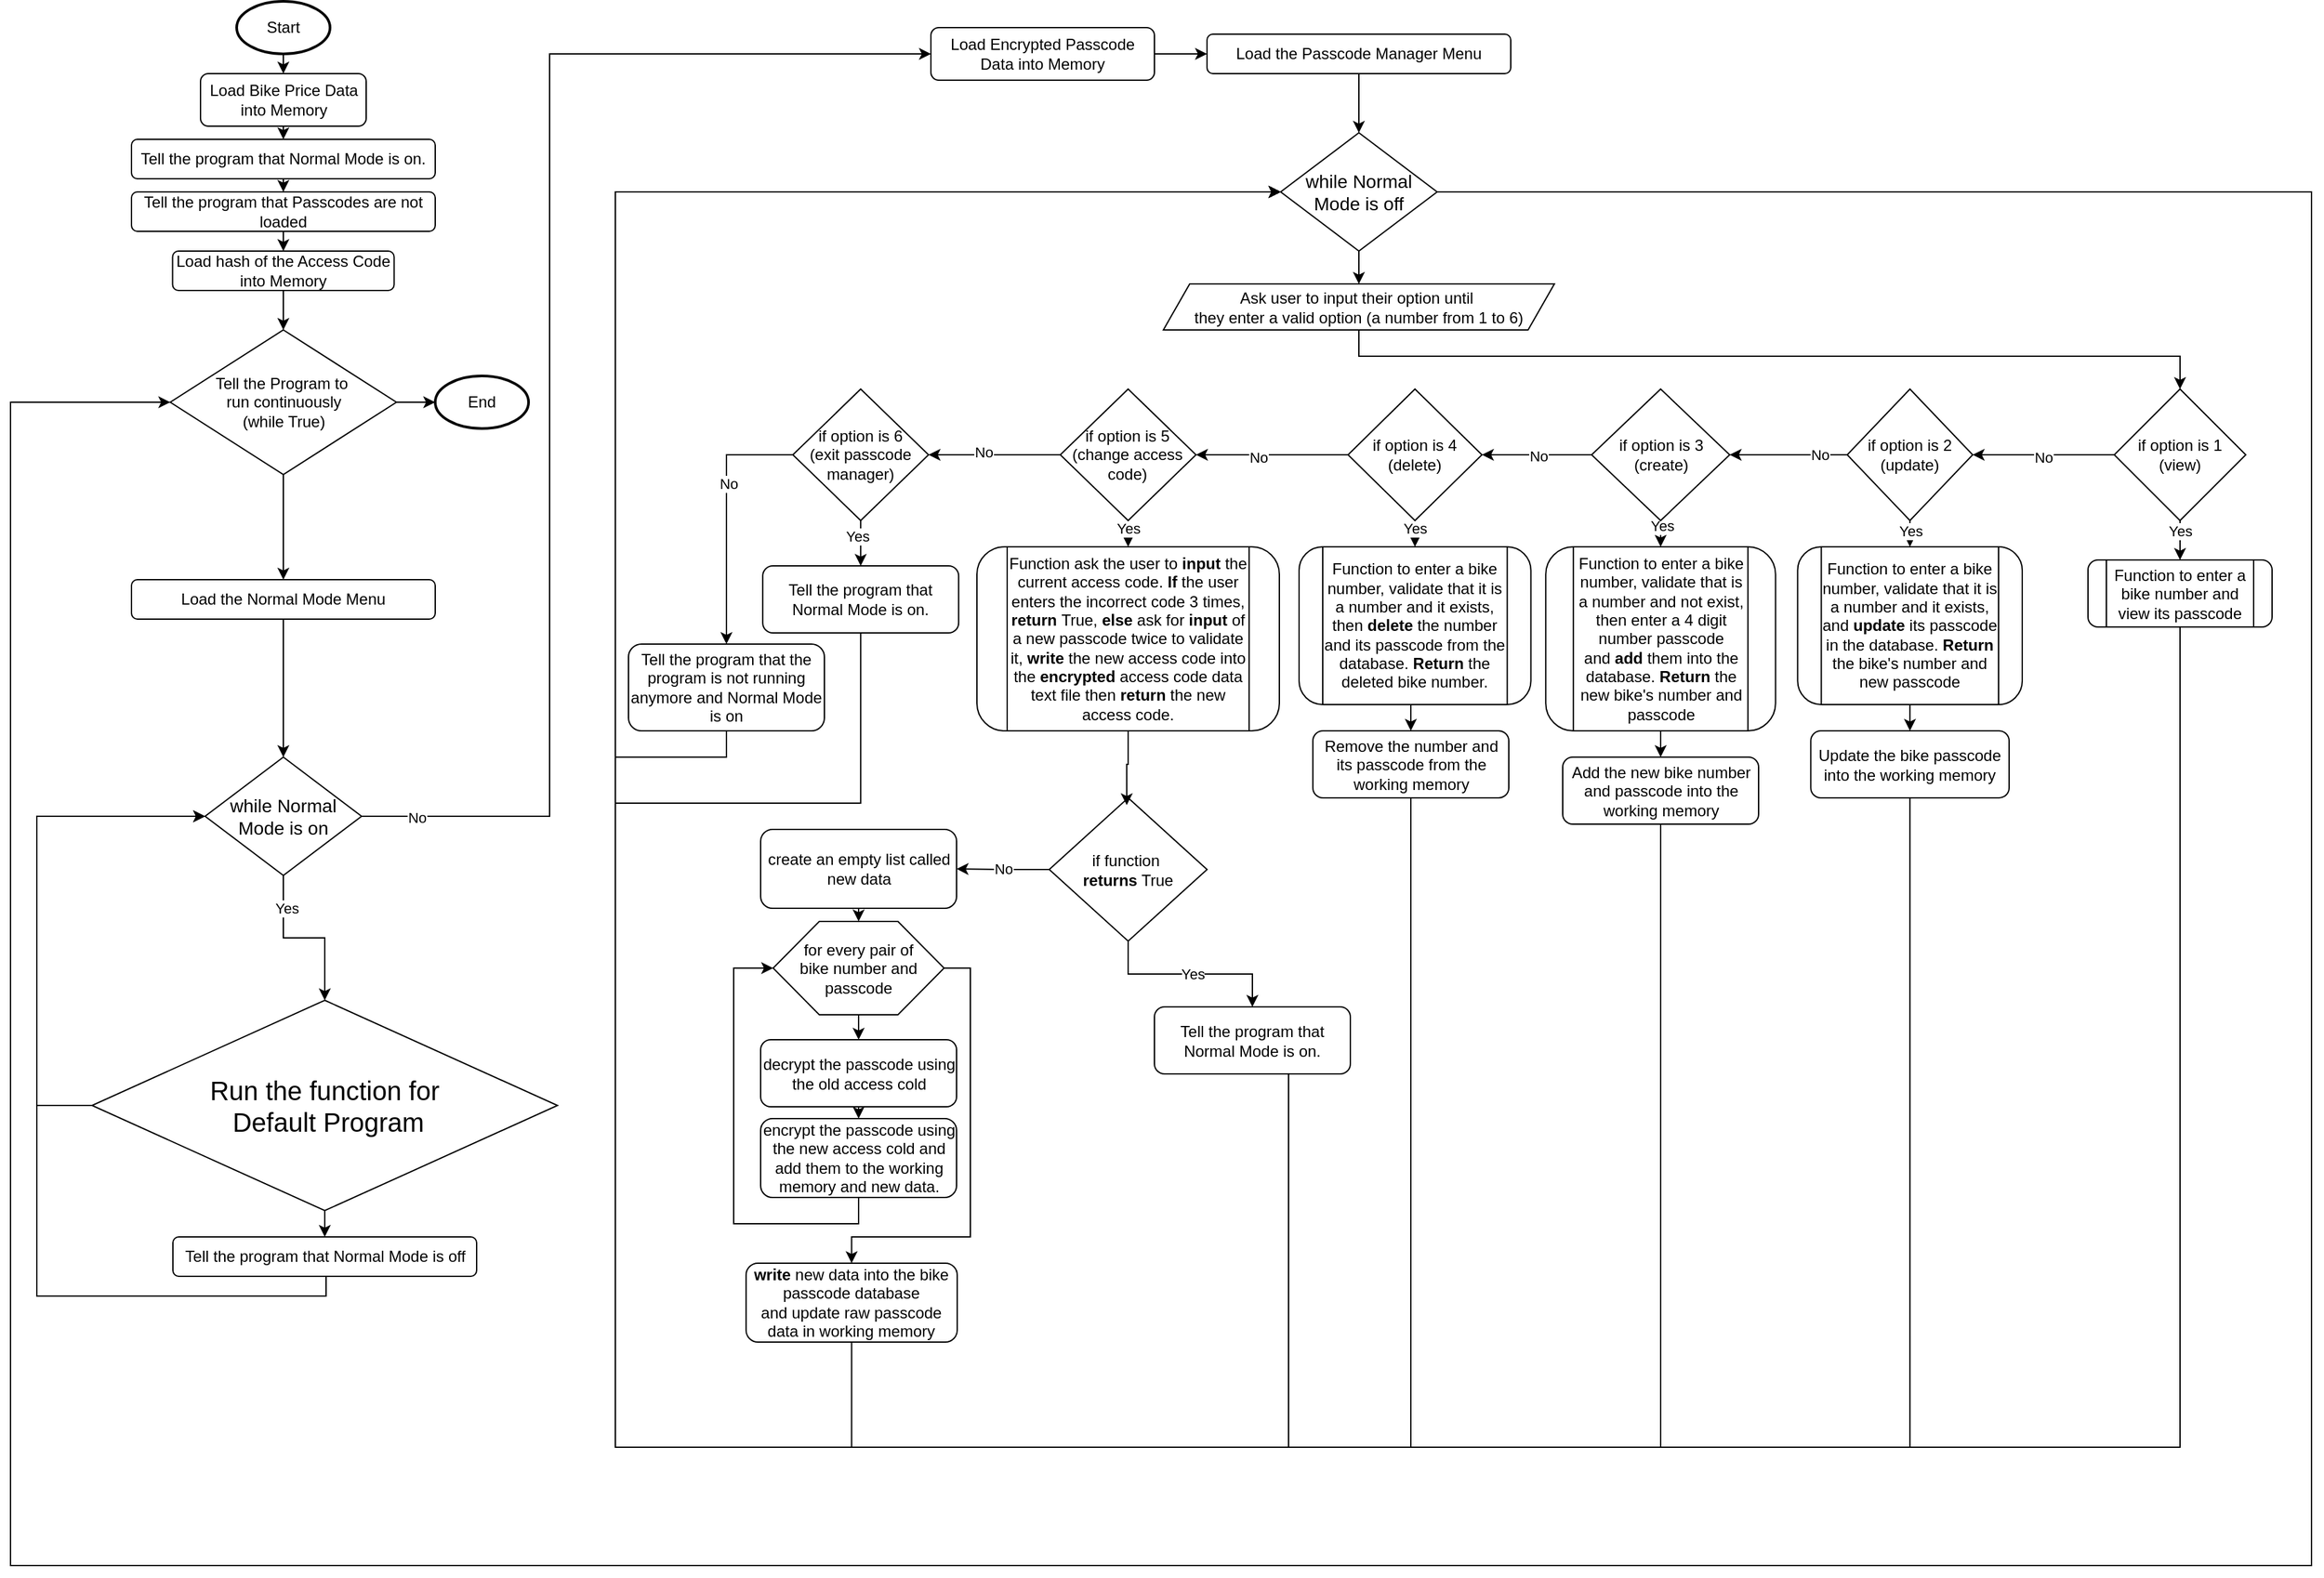 <mxfile version="24.7.16">
  <diagram id="C5RBs43oDa-KdzZeNtuy" name="Page-1">
    <mxGraphModel dx="1243" dy="647" grid="1" gridSize="10" guides="1" tooltips="1" connect="1" arrows="1" fold="1" page="1" pageScale="1" pageWidth="827" pageHeight="1169" math="0" shadow="0">
      <root>
        <mxCell id="WIyWlLk6GJQsqaUBKTNV-0" />
        <mxCell id="WIyWlLk6GJQsqaUBKTNV-1" parent="WIyWlLk6GJQsqaUBKTNV-0" />
        <mxCell id="HIrjXlR3BVrKwoBECTqW-9" style="edgeStyle=orthogonalEdgeStyle;rounded=0;orthogonalLoop=1;jettySize=auto;html=1;exitX=0.5;exitY=1;exitDx=0;exitDy=0;entryX=0.5;entryY=0;entryDx=0;entryDy=0;" parent="WIyWlLk6GJQsqaUBKTNV-1" source="HIrjXlR3BVrKwoBECTqW-4" target="HIrjXlR3BVrKwoBECTqW-8" edge="1">
          <mxGeometry relative="1" as="geometry" />
        </mxCell>
        <mxCell id="HIrjXlR3BVrKwoBECTqW-4" value="&lt;div style=&quot;font-size: 12px;&quot;&gt;&lt;font style=&quot;font-size: 12px;&quot;&gt;Tell the Program to&amp;nbsp;&lt;/font&gt;&lt;/div&gt;&lt;div style=&quot;font-size: 12px;&quot;&gt;&lt;font style=&quot;font-size: 12px;&quot;&gt;run continuously&lt;/font&gt;&lt;/div&gt;&lt;div style=&quot;font-size: 12px;&quot;&gt;&lt;font style=&quot;font-size: 12px;&quot;&gt;&lt;font style=&quot;font-size: 12px;&quot;&gt;(while True)&lt;/font&gt;&lt;font style=&quot;font-size: 12px;&quot;&gt;&lt;br&gt;&lt;/font&gt;&lt;/font&gt;&lt;/div&gt;" style="rhombus;whiteSpace=wrap;html=1;fontSize=8;" parent="WIyWlLk6GJQsqaUBKTNV-1" vertex="1">
          <mxGeometry x="201.5" y="430" width="172" height="110" as="geometry" />
        </mxCell>
        <mxCell id="HIrjXlR3BVrKwoBECTqW-11" style="edgeStyle=orthogonalEdgeStyle;rounded=0;orthogonalLoop=1;jettySize=auto;html=1;exitX=0.5;exitY=1;exitDx=0;exitDy=0;entryX=0.5;entryY=0;entryDx=0;entryDy=0;" parent="WIyWlLk6GJQsqaUBKTNV-1" source="HIrjXlR3BVrKwoBECTqW-8" target="HIrjXlR3BVrKwoBECTqW-10" edge="1">
          <mxGeometry relative="1" as="geometry" />
        </mxCell>
        <mxCell id="HIrjXlR3BVrKwoBECTqW-8" value="Load the Normal Mode Menu" style="rounded=1;whiteSpace=wrap;html=1;" parent="WIyWlLk6GJQsqaUBKTNV-1" vertex="1">
          <mxGeometry x="172" y="620" width="231" height="30" as="geometry" />
        </mxCell>
        <mxCell id="HIrjXlR3BVrKwoBECTqW-116" style="edgeStyle=orthogonalEdgeStyle;rounded=0;orthogonalLoop=1;jettySize=auto;html=1;exitX=1;exitY=0.5;exitDx=0;exitDy=0;entryX=0;entryY=0.5;entryDx=0;entryDy=0;" parent="WIyWlLk6GJQsqaUBKTNV-1" source="HIrjXlR3BVrKwoBECTqW-10" target="HIrjXlR3BVrKwoBECTqW-115" edge="1">
          <mxGeometry relative="1" as="geometry">
            <Array as="points">
              <mxPoint x="490" y="800" />
              <mxPoint x="490" y="220" />
            </Array>
          </mxGeometry>
        </mxCell>
        <mxCell id="fzmt7UQQ4SGqhCcK_248-124" value="No" style="edgeLabel;html=1;align=center;verticalAlign=middle;resizable=0;points=[];" vertex="1" connectable="0" parent="HIrjXlR3BVrKwoBECTqW-116">
          <mxGeometry x="-0.917" y="-1" relative="1" as="geometry">
            <mxPoint as="offset" />
          </mxGeometry>
        </mxCell>
        <mxCell id="fzmt7UQQ4SGqhCcK_248-6" style="edgeStyle=orthogonalEdgeStyle;rounded=0;orthogonalLoop=1;jettySize=auto;html=1;exitX=0.5;exitY=1;exitDx=0;exitDy=0;entryX=0.5;entryY=0;entryDx=0;entryDy=0;" edge="1" parent="WIyWlLk6GJQsqaUBKTNV-1" source="HIrjXlR3BVrKwoBECTqW-10" target="HIrjXlR3BVrKwoBECTqW-95">
          <mxGeometry relative="1" as="geometry" />
        </mxCell>
        <mxCell id="fzmt7UQQ4SGqhCcK_248-97" value="Yes" style="edgeLabel;html=1;align=center;verticalAlign=middle;resizable=0;points=[];" vertex="1" connectable="0" parent="fzmt7UQQ4SGqhCcK_248-6">
          <mxGeometry x="-0.604" y="2" relative="1" as="geometry">
            <mxPoint as="offset" />
          </mxGeometry>
        </mxCell>
        <mxCell id="HIrjXlR3BVrKwoBECTqW-10" value="&lt;font style=&quot;font-size: 14px;&quot;&gt;while Normal Mode is on&lt;br&gt;&lt;/font&gt;" style="rhombus;whiteSpace=wrap;html=1;fontSize=8;" parent="WIyWlLk6GJQsqaUBKTNV-1" vertex="1">
          <mxGeometry x="228" y="755" width="119" height="90" as="geometry" />
        </mxCell>
        <mxCell id="HIrjXlR3BVrKwoBECTqW-99" style="edgeStyle=orthogonalEdgeStyle;rounded=0;orthogonalLoop=1;jettySize=auto;html=1;exitX=0.5;exitY=1;exitDx=0;exitDy=0;entryX=0.5;entryY=0;entryDx=0;entryDy=0;" parent="WIyWlLk6GJQsqaUBKTNV-1" source="HIrjXlR3BVrKwoBECTqW-95" target="HIrjXlR3BVrKwoBECTqW-98" edge="1">
          <mxGeometry relative="1" as="geometry" />
        </mxCell>
        <mxCell id="HIrjXlR3BVrKwoBECTqW-113" style="edgeStyle=orthogonalEdgeStyle;rounded=0;orthogonalLoop=1;jettySize=auto;html=1;exitX=0;exitY=0.5;exitDx=0;exitDy=0;entryX=0;entryY=0.5;entryDx=0;entryDy=0;" parent="WIyWlLk6GJQsqaUBKTNV-1" source="HIrjXlR3BVrKwoBECTqW-95" target="HIrjXlR3BVrKwoBECTqW-10" edge="1">
          <mxGeometry relative="1" as="geometry">
            <Array as="points">
              <mxPoint x="100" y="1020" />
              <mxPoint x="100" y="800" />
            </Array>
          </mxGeometry>
        </mxCell>
        <mxCell id="HIrjXlR3BVrKwoBECTqW-95" value="&lt;div&gt;&lt;font style=&quot;font-size: 20px;&quot;&gt;Run the function for&lt;/font&gt;&lt;/div&gt;&lt;div&gt;&lt;font style=&quot;font-size: 20px;&quot;&gt;&amp;nbsp;Default Program&lt;/font&gt;&lt;/div&gt;" style="rhombus;whiteSpace=wrap;html=1;fontSize=8;" parent="WIyWlLk6GJQsqaUBKTNV-1" vertex="1">
          <mxGeometry x="142" y="940" width="354" height="160" as="geometry" />
        </mxCell>
        <mxCell id="HIrjXlR3BVrKwoBECTqW-114" style="edgeStyle=orthogonalEdgeStyle;rounded=0;orthogonalLoop=1;jettySize=auto;html=1;exitX=0.5;exitY=1;exitDx=0;exitDy=0;entryX=0;entryY=0.5;entryDx=0;entryDy=0;" parent="WIyWlLk6GJQsqaUBKTNV-1" target="HIrjXlR3BVrKwoBECTqW-10" edge="1">
          <mxGeometry relative="1" as="geometry">
            <mxPoint x="239.98" y="675" as="targetPoint" />
            <mxPoint x="298.98" y="1145" as="sourcePoint" />
            <Array as="points">
              <mxPoint x="320" y="1145" />
              <mxPoint x="320" y="1165" />
              <mxPoint x="100" y="1165" />
              <mxPoint x="100" y="800" />
            </Array>
          </mxGeometry>
        </mxCell>
        <mxCell id="HIrjXlR3BVrKwoBECTqW-98" value="Tell the program that Normal Mode is off" style="rounded=1;whiteSpace=wrap;html=1;" parent="WIyWlLk6GJQsqaUBKTNV-1" vertex="1">
          <mxGeometry x="203.5" y="1120" width="231" height="30" as="geometry" />
        </mxCell>
        <mxCell id="fzmt7UQQ4SGqhCcK_248-114" style="edgeStyle=orthogonalEdgeStyle;rounded=0;orthogonalLoop=1;jettySize=auto;html=1;exitX=1;exitY=0.5;exitDx=0;exitDy=0;entryX=0;entryY=0.5;entryDx=0;entryDy=0;" edge="1" parent="WIyWlLk6GJQsqaUBKTNV-1" source="HIrjXlR3BVrKwoBECTqW-115" target="fzmt7UQQ4SGqhCcK_248-7">
          <mxGeometry relative="1" as="geometry" />
        </mxCell>
        <mxCell id="HIrjXlR3BVrKwoBECTqW-115" value="Load Encrypted Passcode Data into Memory" style="rounded=1;whiteSpace=wrap;html=1;" parent="WIyWlLk6GJQsqaUBKTNV-1" vertex="1">
          <mxGeometry x="780" y="200" width="170" height="40" as="geometry" />
        </mxCell>
        <mxCell id="fzmt7UQQ4SGqhCcK_248-5" style="edgeStyle=orthogonalEdgeStyle;rounded=0;orthogonalLoop=1;jettySize=auto;html=1;exitX=0.5;exitY=1;exitDx=0;exitDy=0;entryX=0.5;entryY=0;entryDx=0;entryDy=0;" edge="1" parent="WIyWlLk6GJQsqaUBKTNV-1" source="fzmt7UQQ4SGqhCcK_248-1" target="fzmt7UQQ4SGqhCcK_248-4">
          <mxGeometry relative="1" as="geometry" />
        </mxCell>
        <mxCell id="fzmt7UQQ4SGqhCcK_248-132" style="edgeStyle=orthogonalEdgeStyle;rounded=0;orthogonalLoop=1;jettySize=auto;html=1;exitX=1;exitY=0.5;exitDx=0;exitDy=0;entryX=0;entryY=0.5;entryDx=0;entryDy=0;" edge="1" parent="WIyWlLk6GJQsqaUBKTNV-1" source="fzmt7UQQ4SGqhCcK_248-1" target="HIrjXlR3BVrKwoBECTqW-4">
          <mxGeometry relative="1" as="geometry">
            <Array as="points">
              <mxPoint x="1830" y="325" />
              <mxPoint x="1830" y="1370" />
              <mxPoint x="80" y="1370" />
              <mxPoint x="80" y="485" />
            </Array>
          </mxGeometry>
        </mxCell>
        <mxCell id="fzmt7UQQ4SGqhCcK_248-1" value="&lt;font style=&quot;font-size: 14px;&quot;&gt;while Normal Mode is off&lt;br&gt;&lt;/font&gt;" style="rhombus;whiteSpace=wrap;html=1;fontSize=8;" vertex="1" parent="WIyWlLk6GJQsqaUBKTNV-1">
          <mxGeometry x="1046" y="280" width="119" height="90" as="geometry" />
        </mxCell>
        <mxCell id="fzmt7UQQ4SGqhCcK_248-11" style="edgeStyle=orthogonalEdgeStyle;rounded=0;orthogonalLoop=1;jettySize=auto;html=1;exitX=0.5;exitY=1;exitDx=0;exitDy=0;entryX=0.5;entryY=0;entryDx=0;entryDy=0;" edge="1" parent="WIyWlLk6GJQsqaUBKTNV-1" source="fzmt7UQQ4SGqhCcK_248-4" target="fzmt7UQQ4SGqhCcK_248-10">
          <mxGeometry relative="1" as="geometry">
            <Array as="points">
              <mxPoint x="1106" y="450" />
              <mxPoint x="1730" y="450" />
            </Array>
          </mxGeometry>
        </mxCell>
        <mxCell id="fzmt7UQQ4SGqhCcK_248-4" value="&lt;div&gt;Ask user to input their option until&amp;nbsp;&lt;/div&gt;&lt;div&gt;they enter a valid option (a number from 1 to 6)&lt;br&gt;&lt;/div&gt;" style="shape=parallelogram;perimeter=parallelogramPerimeter;whiteSpace=wrap;html=1;fixedSize=1;" vertex="1" parent="WIyWlLk6GJQsqaUBKTNV-1">
          <mxGeometry x="956.81" y="395" width="297.37" height="35" as="geometry" />
        </mxCell>
        <mxCell id="fzmt7UQQ4SGqhCcK_248-9" style="edgeStyle=orthogonalEdgeStyle;rounded=0;orthogonalLoop=1;jettySize=auto;html=1;exitX=0.5;exitY=1;exitDx=0;exitDy=0;" edge="1" parent="WIyWlLk6GJQsqaUBKTNV-1" source="fzmt7UQQ4SGqhCcK_248-7" target="fzmt7UQQ4SGqhCcK_248-1">
          <mxGeometry relative="1" as="geometry" />
        </mxCell>
        <mxCell id="fzmt7UQQ4SGqhCcK_248-7" value="Load the Passcode Manager Menu" style="rounded=1;whiteSpace=wrap;html=1;" vertex="1" parent="WIyWlLk6GJQsqaUBKTNV-1">
          <mxGeometry x="989.99" y="205" width="231" height="30" as="geometry" />
        </mxCell>
        <mxCell id="fzmt7UQQ4SGqhCcK_248-13" style="edgeStyle=orthogonalEdgeStyle;rounded=0;orthogonalLoop=1;jettySize=auto;html=1;exitX=0;exitY=0.5;exitDx=0;exitDy=0;entryX=1;entryY=0.5;entryDx=0;entryDy=0;" edge="1" parent="WIyWlLk6GJQsqaUBKTNV-1" source="fzmt7UQQ4SGqhCcK_248-10" target="fzmt7UQQ4SGqhCcK_248-12">
          <mxGeometry relative="1" as="geometry" />
        </mxCell>
        <mxCell id="fzmt7UQQ4SGqhCcK_248-102" value="No" style="edgeLabel;html=1;align=center;verticalAlign=middle;resizable=0;points=[];" vertex="1" connectable="0" parent="fzmt7UQQ4SGqhCcK_248-13">
          <mxGeometry x="0.007" y="2" relative="1" as="geometry">
            <mxPoint as="offset" />
          </mxGeometry>
        </mxCell>
        <mxCell id="fzmt7UQQ4SGqhCcK_248-25" style="edgeStyle=orthogonalEdgeStyle;rounded=0;orthogonalLoop=1;jettySize=auto;html=1;exitX=0.5;exitY=1;exitDx=0;exitDy=0;entryX=0.5;entryY=0;entryDx=0;entryDy=0;" edge="1" parent="WIyWlLk6GJQsqaUBKTNV-1" source="fzmt7UQQ4SGqhCcK_248-10" target="fzmt7UQQ4SGqhCcK_248-22">
          <mxGeometry relative="1" as="geometry" />
        </mxCell>
        <mxCell id="fzmt7UQQ4SGqhCcK_248-103" value="Yes" style="edgeLabel;html=1;align=center;verticalAlign=middle;resizable=0;points=[];" vertex="1" connectable="0" parent="fzmt7UQQ4SGqhCcK_248-25">
          <mxGeometry x="-0.51" relative="1" as="geometry">
            <mxPoint as="offset" />
          </mxGeometry>
        </mxCell>
        <mxCell id="fzmt7UQQ4SGqhCcK_248-10" value="if option is 1&lt;br&gt;(view)" style="rhombus;whiteSpace=wrap;html=1;" vertex="1" parent="WIyWlLk6GJQsqaUBKTNV-1">
          <mxGeometry x="1680" y="475" width="100" height="100" as="geometry" />
        </mxCell>
        <mxCell id="fzmt7UQQ4SGqhCcK_248-18" style="edgeStyle=orthogonalEdgeStyle;rounded=0;orthogonalLoop=1;jettySize=auto;html=1;exitX=0;exitY=0.5;exitDx=0;exitDy=0;entryX=1;entryY=0.5;entryDx=0;entryDy=0;" edge="1" parent="WIyWlLk6GJQsqaUBKTNV-1" source="fzmt7UQQ4SGqhCcK_248-12" target="fzmt7UQQ4SGqhCcK_248-14">
          <mxGeometry relative="1" as="geometry" />
        </mxCell>
        <mxCell id="fzmt7UQQ4SGqhCcK_248-101" value="No" style="edgeLabel;html=1;align=center;verticalAlign=middle;resizable=0;points=[];" vertex="1" connectable="0" parent="fzmt7UQQ4SGqhCcK_248-18">
          <mxGeometry x="-0.54" relative="1" as="geometry">
            <mxPoint x="-1" as="offset" />
          </mxGeometry>
        </mxCell>
        <mxCell id="fzmt7UQQ4SGqhCcK_248-31" style="edgeStyle=orthogonalEdgeStyle;rounded=0;orthogonalLoop=1;jettySize=auto;html=1;exitX=0.5;exitY=1;exitDx=0;exitDy=0;entryX=0.5;entryY=0;entryDx=0;entryDy=0;" edge="1" parent="WIyWlLk6GJQsqaUBKTNV-1" source="fzmt7UQQ4SGqhCcK_248-12" target="fzmt7UQQ4SGqhCcK_248-27">
          <mxGeometry relative="1" as="geometry" />
        </mxCell>
        <mxCell id="fzmt7UQQ4SGqhCcK_248-104" value="Yes" style="edgeLabel;html=1;align=center;verticalAlign=middle;resizable=0;points=[];" vertex="1" connectable="0" parent="fzmt7UQQ4SGqhCcK_248-31">
          <mxGeometry x="-0.265" relative="1" as="geometry">
            <mxPoint as="offset" />
          </mxGeometry>
        </mxCell>
        <mxCell id="fzmt7UQQ4SGqhCcK_248-12" value="if option is 2&lt;br&gt;(update)" style="rhombus;whiteSpace=wrap;html=1;" vertex="1" parent="WIyWlLk6GJQsqaUBKTNV-1">
          <mxGeometry x="1476.89" y="475" width="95.41" height="100" as="geometry" />
        </mxCell>
        <mxCell id="fzmt7UQQ4SGqhCcK_248-19" style="edgeStyle=orthogonalEdgeStyle;rounded=0;orthogonalLoop=1;jettySize=auto;html=1;exitX=0;exitY=0.5;exitDx=0;exitDy=0;entryX=1;entryY=0.5;entryDx=0;entryDy=0;" edge="1" parent="WIyWlLk6GJQsqaUBKTNV-1" source="fzmt7UQQ4SGqhCcK_248-14" target="fzmt7UQQ4SGqhCcK_248-15">
          <mxGeometry relative="1" as="geometry" />
        </mxCell>
        <mxCell id="fzmt7UQQ4SGqhCcK_248-98" value="No" style="edgeLabel;html=1;align=center;verticalAlign=middle;resizable=0;points=[];" vertex="1" connectable="0" parent="fzmt7UQQ4SGqhCcK_248-19">
          <mxGeometry x="-0.035" y="1" relative="1" as="geometry">
            <mxPoint as="offset" />
          </mxGeometry>
        </mxCell>
        <mxCell id="fzmt7UQQ4SGqhCcK_248-35" style="edgeStyle=orthogonalEdgeStyle;rounded=0;orthogonalLoop=1;jettySize=auto;html=1;exitX=0.5;exitY=1;exitDx=0;exitDy=0;entryX=0.5;entryY=0;entryDx=0;entryDy=0;" edge="1" parent="WIyWlLk6GJQsqaUBKTNV-1" source="fzmt7UQQ4SGqhCcK_248-14" target="fzmt7UQQ4SGqhCcK_248-34">
          <mxGeometry relative="1" as="geometry" />
        </mxCell>
        <mxCell id="fzmt7UQQ4SGqhCcK_248-105" value="Yes" style="edgeLabel;html=1;align=center;verticalAlign=middle;resizable=0;points=[];" vertex="1" connectable="0" parent="fzmt7UQQ4SGqhCcK_248-35">
          <mxGeometry x="-0.618" y="1" relative="1" as="geometry">
            <mxPoint as="offset" />
          </mxGeometry>
        </mxCell>
        <mxCell id="fzmt7UQQ4SGqhCcK_248-14" value="if option is 3&lt;br&gt;(create)" style="rhombus;whiteSpace=wrap;html=1;" vertex="1" parent="WIyWlLk6GJQsqaUBKTNV-1">
          <mxGeometry x="1282.5" y="475" width="105" height="100" as="geometry" />
        </mxCell>
        <mxCell id="fzmt7UQQ4SGqhCcK_248-40" style="edgeStyle=orthogonalEdgeStyle;rounded=0;orthogonalLoop=1;jettySize=auto;html=1;exitX=0.5;exitY=1;exitDx=0;exitDy=0;entryX=0.5;entryY=0;entryDx=0;entryDy=0;" edge="1" parent="WIyWlLk6GJQsqaUBKTNV-1" source="fzmt7UQQ4SGqhCcK_248-15" target="fzmt7UQQ4SGqhCcK_248-39">
          <mxGeometry relative="1" as="geometry" />
        </mxCell>
        <mxCell id="fzmt7UQQ4SGqhCcK_248-106" value="Yes" style="edgeLabel;html=1;align=center;verticalAlign=middle;resizable=0;points=[];" vertex="1" connectable="0" parent="fzmt7UQQ4SGqhCcK_248-40">
          <mxGeometry x="-0.382" relative="1" as="geometry">
            <mxPoint as="offset" />
          </mxGeometry>
        </mxCell>
        <mxCell id="fzmt7UQQ4SGqhCcK_248-44" style="edgeStyle=orthogonalEdgeStyle;rounded=0;orthogonalLoop=1;jettySize=auto;html=1;exitX=0;exitY=0.5;exitDx=0;exitDy=0;entryX=1;entryY=0.5;entryDx=0;entryDy=0;" edge="1" parent="WIyWlLk6GJQsqaUBKTNV-1" source="fzmt7UQQ4SGqhCcK_248-15" target="fzmt7UQQ4SGqhCcK_248-16">
          <mxGeometry relative="1" as="geometry" />
        </mxCell>
        <mxCell id="fzmt7UQQ4SGqhCcK_248-99" value="No" style="edgeLabel;html=1;align=center;verticalAlign=middle;resizable=0;points=[];" vertex="1" connectable="0" parent="fzmt7UQQ4SGqhCcK_248-44">
          <mxGeometry x="0.175" y="2" relative="1" as="geometry">
            <mxPoint as="offset" />
          </mxGeometry>
        </mxCell>
        <mxCell id="fzmt7UQQ4SGqhCcK_248-15" value="if option is 4&lt;br&gt;(delete)" style="rhombus;whiteSpace=wrap;html=1;" vertex="1" parent="WIyWlLk6GJQsqaUBKTNV-1">
          <mxGeometry x="1097.24" y="475" width="101.84" height="100" as="geometry" />
        </mxCell>
        <mxCell id="fzmt7UQQ4SGqhCcK_248-66" style="edgeStyle=orthogonalEdgeStyle;rounded=0;orthogonalLoop=1;jettySize=auto;html=1;exitX=0.5;exitY=1;exitDx=0;exitDy=0;entryX=0.5;entryY=0;entryDx=0;entryDy=0;" edge="1" parent="WIyWlLk6GJQsqaUBKTNV-1" source="fzmt7UQQ4SGqhCcK_248-16" target="fzmt7UQQ4SGqhCcK_248-51">
          <mxGeometry relative="1" as="geometry" />
        </mxCell>
        <mxCell id="fzmt7UQQ4SGqhCcK_248-107" value="Yes" style="edgeLabel;html=1;align=center;verticalAlign=middle;resizable=0;points=[];" vertex="1" connectable="0" parent="fzmt7UQQ4SGqhCcK_248-66">
          <mxGeometry x="-0.382" relative="1" as="geometry">
            <mxPoint as="offset" />
          </mxGeometry>
        </mxCell>
        <mxCell id="fzmt7UQQ4SGqhCcK_248-16" value="&lt;div&gt;if option is 5&lt;/div&gt;&lt;div&gt;(change access code)&lt;br&gt;&lt;/div&gt;" style="rhombus;whiteSpace=wrap;html=1;" vertex="1" parent="WIyWlLk6GJQsqaUBKTNV-1">
          <mxGeometry x="878.41" y="475" width="103.19" height="100" as="geometry" />
        </mxCell>
        <mxCell id="fzmt7UQQ4SGqhCcK_248-117" style="edgeStyle=orthogonalEdgeStyle;rounded=0;orthogonalLoop=1;jettySize=auto;html=1;exitX=0.5;exitY=1;exitDx=0;exitDy=0;entryX=0;entryY=0.5;entryDx=0;entryDy=0;" edge="1" parent="WIyWlLk6GJQsqaUBKTNV-1" source="fzmt7UQQ4SGqhCcK_248-22" target="fzmt7UQQ4SGqhCcK_248-1">
          <mxGeometry relative="1" as="geometry">
            <Array as="points">
              <mxPoint x="1730" y="1280" />
              <mxPoint x="540" y="1280" />
              <mxPoint x="540" y="325" />
            </Array>
          </mxGeometry>
        </mxCell>
        <mxCell id="fzmt7UQQ4SGqhCcK_248-22" value="Function to enter a bike number and view its passcode" style="rounded=1;whiteSpace=wrap;html=1;shape=process;backgroundOutline=1;" vertex="1" parent="WIyWlLk6GJQsqaUBKTNV-1">
          <mxGeometry x="1660" y="605" width="140" height="51" as="geometry" />
        </mxCell>
        <mxCell id="fzmt7UQQ4SGqhCcK_248-30" style="edgeStyle=orthogonalEdgeStyle;rounded=0;orthogonalLoop=1;jettySize=auto;html=1;exitX=0.5;exitY=1;exitDx=0;exitDy=0;entryX=0.5;entryY=0;entryDx=0;entryDy=0;" edge="1" parent="WIyWlLk6GJQsqaUBKTNV-1" source="fzmt7UQQ4SGqhCcK_248-27" target="fzmt7UQQ4SGqhCcK_248-29">
          <mxGeometry relative="1" as="geometry" />
        </mxCell>
        <mxCell id="fzmt7UQQ4SGqhCcK_248-27" value="Function to enter a bike number, validate that it is a number and it exists, and &lt;b&gt;update&lt;/b&gt; its passcode&lt;b&gt; &lt;/b&gt;in&lt;b&gt; &lt;/b&gt;the database. &lt;b&gt;Return&lt;/b&gt; the bike&#39;s number and new passcode " style="rounded=1;whiteSpace=wrap;html=1;shape=process;backgroundOutline=1;" vertex="1" parent="WIyWlLk6GJQsqaUBKTNV-1">
          <mxGeometry x="1439.18" y="595" width="170.82" height="120" as="geometry" />
        </mxCell>
        <mxCell id="fzmt7UQQ4SGqhCcK_248-118" style="edgeStyle=orthogonalEdgeStyle;rounded=0;orthogonalLoop=1;jettySize=auto;html=1;exitX=0.5;exitY=1;exitDx=0;exitDy=0;entryX=0;entryY=0.5;entryDx=0;entryDy=0;" edge="1" parent="WIyWlLk6GJQsqaUBKTNV-1" source="fzmt7UQQ4SGqhCcK_248-29" target="fzmt7UQQ4SGqhCcK_248-1">
          <mxGeometry relative="1" as="geometry">
            <Array as="points">
              <mxPoint x="1525" y="1280" />
              <mxPoint x="540" y="1280" />
              <mxPoint x="540" y="325" />
            </Array>
          </mxGeometry>
        </mxCell>
        <mxCell id="fzmt7UQQ4SGqhCcK_248-29" value="Update the bike passcode into the working memory" style="rounded=1;whiteSpace=wrap;html=1;" vertex="1" parent="WIyWlLk6GJQsqaUBKTNV-1">
          <mxGeometry x="1449.18" y="735" width="150.82" height="51" as="geometry" />
        </mxCell>
        <mxCell id="fzmt7UQQ4SGqhCcK_248-37" style="edgeStyle=orthogonalEdgeStyle;rounded=0;orthogonalLoop=1;jettySize=auto;html=1;exitX=0.5;exitY=1;exitDx=0;exitDy=0;entryX=0.5;entryY=0;entryDx=0;entryDy=0;" edge="1" parent="WIyWlLk6GJQsqaUBKTNV-1" source="fzmt7UQQ4SGqhCcK_248-34" target="fzmt7UQQ4SGqhCcK_248-36">
          <mxGeometry relative="1" as="geometry" />
        </mxCell>
        <mxCell id="fzmt7UQQ4SGqhCcK_248-34" value="Function to enter a bike number, validate that is a number and not exist, then enter a 4 digit number passcode and&amp;nbsp;&lt;b&gt;add&lt;/b&gt; them into the database. &lt;b&gt;Return&lt;/b&gt; the new bike&#39;s number and passcode   " style="rounded=1;whiteSpace=wrap;html=1;shape=process;backgroundOutline=1;" vertex="1" parent="WIyWlLk6GJQsqaUBKTNV-1">
          <mxGeometry x="1247.62" y="595" width="174.75" height="140" as="geometry" />
        </mxCell>
        <mxCell id="fzmt7UQQ4SGqhCcK_248-122" style="edgeStyle=orthogonalEdgeStyle;rounded=0;orthogonalLoop=1;jettySize=auto;html=1;exitX=0.5;exitY=1;exitDx=0;exitDy=0;entryX=0;entryY=0.5;entryDx=0;entryDy=0;" edge="1" parent="WIyWlLk6GJQsqaUBKTNV-1" source="fzmt7UQQ4SGqhCcK_248-36" target="fzmt7UQQ4SGqhCcK_248-1">
          <mxGeometry relative="1" as="geometry">
            <Array as="points">
              <mxPoint x="1335" y="1280" />
              <mxPoint x="540" y="1280" />
              <mxPoint x="540" y="325" />
            </Array>
          </mxGeometry>
        </mxCell>
        <mxCell id="fzmt7UQQ4SGqhCcK_248-36" value="Add the new bike number and passcode into the working memory" style="rounded=1;whiteSpace=wrap;html=1;" vertex="1" parent="WIyWlLk6GJQsqaUBKTNV-1">
          <mxGeometry x="1260.5" y="755" width="149" height="51" as="geometry" />
        </mxCell>
        <mxCell id="fzmt7UQQ4SGqhCcK_248-43" style="edgeStyle=orthogonalEdgeStyle;rounded=0;orthogonalLoop=1;jettySize=auto;html=1;exitX=0.5;exitY=1;exitDx=0;exitDy=0;entryX=0.5;entryY=0;entryDx=0;entryDy=0;" edge="1" parent="WIyWlLk6GJQsqaUBKTNV-1">
          <mxGeometry relative="1" as="geometry">
            <mxPoint x="1144.085" y="765" as="sourcePoint" />
            <mxPoint x="1140.93" y="785" as="targetPoint" />
          </mxGeometry>
        </mxCell>
        <mxCell id="fzmt7UQQ4SGqhCcK_248-120" style="edgeStyle=orthogonalEdgeStyle;rounded=0;orthogonalLoop=1;jettySize=auto;html=1;exitX=0.5;exitY=1;exitDx=0;exitDy=0;entryX=0.5;entryY=0;entryDx=0;entryDy=0;" edge="1" parent="WIyWlLk6GJQsqaUBKTNV-1" source="fzmt7UQQ4SGqhCcK_248-39" target="fzmt7UQQ4SGqhCcK_248-42">
          <mxGeometry relative="1" as="geometry" />
        </mxCell>
        <mxCell id="fzmt7UQQ4SGqhCcK_248-39" value="Function to enter a bike number, validate that it is a number and it exists, then &lt;b&gt;delete&lt;/b&gt; the number and its passcode from the database. &lt;b&gt;Return&lt;/b&gt; the deleted bike number.  " style="rounded=1;whiteSpace=wrap;html=1;shape=process;backgroundOutline=1;" vertex="1" parent="WIyWlLk6GJQsqaUBKTNV-1">
          <mxGeometry x="1060" y="595" width="176.31" height="120" as="geometry" />
        </mxCell>
        <mxCell id="fzmt7UQQ4SGqhCcK_248-121" style="edgeStyle=orthogonalEdgeStyle;rounded=0;orthogonalLoop=1;jettySize=auto;html=1;exitX=0.5;exitY=1;exitDx=0;exitDy=0;entryX=0;entryY=0.5;entryDx=0;entryDy=0;" edge="1" parent="WIyWlLk6GJQsqaUBKTNV-1" source="fzmt7UQQ4SGqhCcK_248-42" target="fzmt7UQQ4SGqhCcK_248-1">
          <mxGeometry relative="1" as="geometry">
            <Array as="points">
              <mxPoint x="1145" y="1280" />
              <mxPoint x="540" y="1280" />
              <mxPoint x="540" y="325" />
            </Array>
          </mxGeometry>
        </mxCell>
        <mxCell id="fzmt7UQQ4SGqhCcK_248-42" value="Remove the number and its passcode from the working memory" style="rounded=1;whiteSpace=wrap;html=1;" vertex="1" parent="WIyWlLk6GJQsqaUBKTNV-1">
          <mxGeometry x="1070.5" y="735" width="149" height="51" as="geometry" />
        </mxCell>
        <mxCell id="fzmt7UQQ4SGqhCcK_248-51" value="Function ask the user to &lt;b&gt;input&lt;/b&gt; the current access code.&lt;b&gt; If&lt;/b&gt; the user enters the incorrect code 3 times, &lt;b&gt;return &lt;/b&gt;True, &lt;b&gt;else &lt;/b&gt;ask for &lt;b&gt;input&lt;/b&gt; of a new passcode twice to validate it, &lt;b&gt;write&lt;/b&gt; the new access code into the &lt;b&gt;encrypted &lt;/b&gt;access code data text file then &lt;b&gt;return &lt;/b&gt;the new access code." style="rounded=1;whiteSpace=wrap;html=1;shape=process;backgroundOutline=1;" vertex="1" parent="WIyWlLk6GJQsqaUBKTNV-1">
          <mxGeometry x="815" y="595" width="230" height="140" as="geometry" />
        </mxCell>
        <mxCell id="fzmt7UQQ4SGqhCcK_248-70" style="edgeStyle=orthogonalEdgeStyle;rounded=0;orthogonalLoop=1;jettySize=auto;html=1;exitX=0.5;exitY=1;exitDx=0;exitDy=0;entryX=0.5;entryY=0;entryDx=0;entryDy=0;" edge="1" parent="WIyWlLk6GJQsqaUBKTNV-1" source="fzmt7UQQ4SGqhCcK_248-67" target="fzmt7UQQ4SGqhCcK_248-69">
          <mxGeometry relative="1" as="geometry" />
        </mxCell>
        <mxCell id="fzmt7UQQ4SGqhCcK_248-96" value="Yes" style="edgeLabel;html=1;align=center;verticalAlign=middle;resizable=0;points=[];" vertex="1" connectable="0" parent="fzmt7UQQ4SGqhCcK_248-70">
          <mxGeometry x="0.015" relative="1" as="geometry">
            <mxPoint as="offset" />
          </mxGeometry>
        </mxCell>
        <mxCell id="fzmt7UQQ4SGqhCcK_248-133" value="No" style="edgeStyle=orthogonalEdgeStyle;rounded=0;orthogonalLoop=1;jettySize=auto;html=1;exitX=0;exitY=0.5;exitDx=0;exitDy=0;" edge="1" parent="WIyWlLk6GJQsqaUBKTNV-1" source="fzmt7UQQ4SGqhCcK_248-67" target="fzmt7UQQ4SGqhCcK_248-83">
          <mxGeometry relative="1" as="geometry" />
        </mxCell>
        <mxCell id="fzmt7UQQ4SGqhCcK_248-67" value="&lt;div&gt;if function&lt;b&gt;&amp;nbsp;&lt;/b&gt;&lt;/div&gt;&lt;div&gt;&lt;b&gt;returns&lt;/b&gt; True&lt;/div&gt;" style="rhombus;whiteSpace=wrap;html=1;" vertex="1" parent="WIyWlLk6GJQsqaUBKTNV-1">
          <mxGeometry x="870.01" y="786" width="120" height="109" as="geometry" />
        </mxCell>
        <mxCell id="fzmt7UQQ4SGqhCcK_248-125" style="edgeStyle=orthogonalEdgeStyle;rounded=0;orthogonalLoop=1;jettySize=auto;html=1;exitX=0.5;exitY=1;exitDx=0;exitDy=0;entryX=0;entryY=0.5;entryDx=0;entryDy=0;" edge="1" parent="WIyWlLk6GJQsqaUBKTNV-1" source="fzmt7UQQ4SGqhCcK_248-69" target="fzmt7UQQ4SGqhCcK_248-1">
          <mxGeometry relative="1" as="geometry">
            <Array as="points">
              <mxPoint x="1052" y="1280" />
              <mxPoint x="540" y="1280" />
              <mxPoint x="540" y="325" />
            </Array>
          </mxGeometry>
        </mxCell>
        <mxCell id="fzmt7UQQ4SGqhCcK_248-69" value="Tell the program that Normal Mode is on." style="rounded=1;whiteSpace=wrap;html=1;" vertex="1" parent="WIyWlLk6GJQsqaUBKTNV-1">
          <mxGeometry x="950" y="945" width="149" height="51" as="geometry" />
        </mxCell>
        <mxCell id="fzmt7UQQ4SGqhCcK_248-108" style="edgeStyle=orthogonalEdgeStyle;rounded=0;orthogonalLoop=1;jettySize=auto;html=1;exitX=1;exitY=0.5;exitDx=0;exitDy=0;entryX=0.5;entryY=0;entryDx=0;entryDy=0;" edge="1" parent="WIyWlLk6GJQsqaUBKTNV-1" source="fzmt7UQQ4SGqhCcK_248-74" target="fzmt7UQQ4SGqhCcK_248-82">
          <mxGeometry relative="1" as="geometry">
            <Array as="points">
              <mxPoint x="810" y="915" />
              <mxPoint x="810" y="1120" />
              <mxPoint x="720" y="1120" />
            </Array>
          </mxGeometry>
        </mxCell>
        <mxCell id="fzmt7UQQ4SGqhCcK_248-149" style="edgeStyle=orthogonalEdgeStyle;rounded=0;orthogonalLoop=1;jettySize=auto;html=1;exitX=0.5;exitY=1;exitDx=0;exitDy=0;entryX=0.5;entryY=0;entryDx=0;entryDy=0;" edge="1" parent="WIyWlLk6GJQsqaUBKTNV-1" source="fzmt7UQQ4SGqhCcK_248-74" target="fzmt7UQQ4SGqhCcK_248-78">
          <mxGeometry relative="1" as="geometry" />
        </mxCell>
        <mxCell id="fzmt7UQQ4SGqhCcK_248-74" value="&lt;p style=&quot;line-height: 0%;&quot;&gt;&lt;br&gt;&lt;/p&gt;" style="verticalLabelPosition=bottom;verticalAlign=top;html=1;shape=hexagon;perimeter=hexagonPerimeter2;arcSize=6;size=0.27;" vertex="1" parent="WIyWlLk6GJQsqaUBKTNV-1">
          <mxGeometry x="660.01" y="880" width="130" height="71" as="geometry" />
        </mxCell>
        <mxCell id="fzmt7UQQ4SGqhCcK_248-76" value="for every pair of bike number and passcode" style="text;html=1;align=center;verticalAlign=middle;whiteSpace=wrap;rounded=0;" vertex="1" parent="WIyWlLk6GJQsqaUBKTNV-1">
          <mxGeometry x="675.01" y="900.5" width="100" height="30" as="geometry" />
        </mxCell>
        <mxCell id="fzmt7UQQ4SGqhCcK_248-81" style="edgeStyle=orthogonalEdgeStyle;rounded=0;orthogonalLoop=1;jettySize=auto;html=1;exitX=0.5;exitY=1;exitDx=0;exitDy=0;entryX=0.5;entryY=0;entryDx=0;entryDy=0;" edge="1" parent="WIyWlLk6GJQsqaUBKTNV-1" source="fzmt7UQQ4SGqhCcK_248-78" target="fzmt7UQQ4SGqhCcK_248-79">
          <mxGeometry relative="1" as="geometry" />
        </mxCell>
        <mxCell id="fzmt7UQQ4SGqhCcK_248-78" value="decrypt the passcode using the old access cold" style="rounded=1;whiteSpace=wrap;html=1;" vertex="1" parent="WIyWlLk6GJQsqaUBKTNV-1">
          <mxGeometry x="650.51" y="970" width="149" height="51" as="geometry" />
        </mxCell>
        <mxCell id="fzmt7UQQ4SGqhCcK_248-91" style="edgeStyle=orthogonalEdgeStyle;rounded=0;orthogonalLoop=1;jettySize=auto;html=1;exitX=0.5;exitY=1;exitDx=0;exitDy=0;entryX=0;entryY=0.5;entryDx=0;entryDy=0;" edge="1" parent="WIyWlLk6GJQsqaUBKTNV-1" source="fzmt7UQQ4SGqhCcK_248-79" target="fzmt7UQQ4SGqhCcK_248-74">
          <mxGeometry relative="1" as="geometry">
            <Array as="points">
              <mxPoint x="725.01" y="1110" />
              <mxPoint x="630.01" y="1110" />
              <mxPoint x="630.01" y="916" />
            </Array>
          </mxGeometry>
        </mxCell>
        <mxCell id="fzmt7UQQ4SGqhCcK_248-79" value="encrypt the passcode using the new access cold and add them to the working memory and new data." style="rounded=1;whiteSpace=wrap;html=1;" vertex="1" parent="WIyWlLk6GJQsqaUBKTNV-1">
          <mxGeometry x="650.51" y="1030" width="149" height="60" as="geometry" />
        </mxCell>
        <mxCell id="fzmt7UQQ4SGqhCcK_248-136" style="edgeStyle=orthogonalEdgeStyle;rounded=0;orthogonalLoop=1;jettySize=auto;html=1;exitX=0.5;exitY=1;exitDx=0;exitDy=0;entryX=0;entryY=0.5;entryDx=0;entryDy=0;" edge="1" parent="WIyWlLk6GJQsqaUBKTNV-1" source="fzmt7UQQ4SGqhCcK_248-82" target="fzmt7UQQ4SGqhCcK_248-1">
          <mxGeometry relative="1" as="geometry">
            <Array as="points">
              <mxPoint x="720" y="1280" />
              <mxPoint x="540" y="1280" />
              <mxPoint x="540" y="325" />
            </Array>
          </mxGeometry>
        </mxCell>
        <mxCell id="fzmt7UQQ4SGqhCcK_248-82" value="&lt;div&gt;&lt;b&gt;write &lt;/b&gt;new data into the bike passcode database &lt;br&gt;&lt;/div&gt;&lt;div&gt;and update raw passcode data in working memory&lt;br&gt;&lt;/div&gt;" style="rounded=1;whiteSpace=wrap;html=1;" vertex="1" parent="WIyWlLk6GJQsqaUBKTNV-1">
          <mxGeometry x="639.42" y="1140" width="160.58" height="60" as="geometry" />
        </mxCell>
        <mxCell id="fzmt7UQQ4SGqhCcK_248-86" style="edgeStyle=orthogonalEdgeStyle;rounded=0;orthogonalLoop=1;jettySize=auto;html=1;exitX=0.5;exitY=1;exitDx=0;exitDy=0;entryX=0.5;entryY=0;entryDx=0;entryDy=0;" edge="1" parent="WIyWlLk6GJQsqaUBKTNV-1" source="fzmt7UQQ4SGqhCcK_248-83" target="fzmt7UQQ4SGqhCcK_248-74">
          <mxGeometry relative="1" as="geometry" />
        </mxCell>
        <mxCell id="fzmt7UQQ4SGqhCcK_248-83" value="create an empty list called new data" style="rounded=1;whiteSpace=wrap;html=1;" vertex="1" parent="WIyWlLk6GJQsqaUBKTNV-1">
          <mxGeometry x="650.51" y="810" width="149" height="60" as="geometry" />
        </mxCell>
        <mxCell id="fzmt7UQQ4SGqhCcK_248-94" style="edgeStyle=orthogonalEdgeStyle;rounded=0;orthogonalLoop=1;jettySize=auto;html=1;exitX=0.5;exitY=1;exitDx=0;exitDy=0;entryX=0.491;entryY=0.051;entryDx=0;entryDy=0;entryPerimeter=0;" edge="1" parent="WIyWlLk6GJQsqaUBKTNV-1" source="fzmt7UQQ4SGqhCcK_248-51" target="fzmt7UQQ4SGqhCcK_248-67">
          <mxGeometry relative="1" as="geometry" />
        </mxCell>
        <mxCell id="fzmt7UQQ4SGqhCcK_248-138" style="edgeStyle=orthogonalEdgeStyle;rounded=0;orthogonalLoop=1;jettySize=auto;html=1;exitX=0.5;exitY=1;exitDx=0;exitDy=0;entryX=0.5;entryY=0;entryDx=0;entryDy=0;" edge="1" parent="WIyWlLk6GJQsqaUBKTNV-1" source="fzmt7UQQ4SGqhCcK_248-139" target="fzmt7UQQ4SGqhCcK_248-141">
          <mxGeometry relative="1" as="geometry" />
        </mxCell>
        <mxCell id="fzmt7UQQ4SGqhCcK_248-139" value="Load Bike Price Data into Memory" style="rounded=1;whiteSpace=wrap;html=1;" vertex="1" parent="WIyWlLk6GJQsqaUBKTNV-1">
          <mxGeometry x="224.5" y="235" width="126" height="40" as="geometry" />
        </mxCell>
        <mxCell id="fzmt7UQQ4SGqhCcK_248-140" style="edgeStyle=orthogonalEdgeStyle;rounded=0;orthogonalLoop=1;jettySize=auto;html=1;exitX=0.5;exitY=1;exitDx=0;exitDy=0;entryX=0.5;entryY=0;entryDx=0;entryDy=0;" edge="1" parent="WIyWlLk6GJQsqaUBKTNV-1" source="fzmt7UQQ4SGqhCcK_248-141" target="fzmt7UQQ4SGqhCcK_248-142">
          <mxGeometry relative="1" as="geometry" />
        </mxCell>
        <mxCell id="fzmt7UQQ4SGqhCcK_248-141" value="Tell the program that Normal Mode is on." style="rounded=1;whiteSpace=wrap;html=1;" vertex="1" parent="WIyWlLk6GJQsqaUBKTNV-1">
          <mxGeometry x="172" y="285" width="231" height="30" as="geometry" />
        </mxCell>
        <mxCell id="fzmt7UQQ4SGqhCcK_248-144" style="edgeStyle=orthogonalEdgeStyle;rounded=0;orthogonalLoop=1;jettySize=auto;html=1;exitX=0.5;exitY=1;exitDx=0;exitDy=0;entryX=0.5;entryY=0;entryDx=0;entryDy=0;" edge="1" parent="WIyWlLk6GJQsqaUBKTNV-1" source="fzmt7UQQ4SGqhCcK_248-142" target="fzmt7UQQ4SGqhCcK_248-143">
          <mxGeometry relative="1" as="geometry" />
        </mxCell>
        <mxCell id="fzmt7UQQ4SGqhCcK_248-142" value="Tell the program that Passcodes are not loaded" style="rounded=1;whiteSpace=wrap;html=1;" vertex="1" parent="WIyWlLk6GJQsqaUBKTNV-1">
          <mxGeometry x="172" y="325" width="231" height="30" as="geometry" />
        </mxCell>
        <mxCell id="fzmt7UQQ4SGqhCcK_248-146" style="edgeStyle=orthogonalEdgeStyle;rounded=0;orthogonalLoop=1;jettySize=auto;html=1;exitX=0.5;exitY=1;exitDx=0;exitDy=0;entryX=0.5;entryY=0;entryDx=0;entryDy=0;" edge="1" parent="WIyWlLk6GJQsqaUBKTNV-1" source="fzmt7UQQ4SGqhCcK_248-143" target="HIrjXlR3BVrKwoBECTqW-4">
          <mxGeometry relative="1" as="geometry" />
        </mxCell>
        <mxCell id="fzmt7UQQ4SGqhCcK_248-143" value="Load hash of the Access Code into Memory" style="rounded=1;whiteSpace=wrap;html=1;" vertex="1" parent="WIyWlLk6GJQsqaUBKTNV-1">
          <mxGeometry x="203.25" y="370" width="168.5" height="30" as="geometry" />
        </mxCell>
        <mxCell id="fzmt7UQQ4SGqhCcK_248-148" style="edgeStyle=orthogonalEdgeStyle;rounded=0;orthogonalLoop=1;jettySize=auto;html=1;exitX=0.5;exitY=1;exitDx=0;exitDy=0;exitPerimeter=0;entryX=0.5;entryY=0;entryDx=0;entryDy=0;" edge="1" parent="WIyWlLk6GJQsqaUBKTNV-1" source="fzmt7UQQ4SGqhCcK_248-147" target="fzmt7UQQ4SGqhCcK_248-139">
          <mxGeometry relative="1" as="geometry" />
        </mxCell>
        <mxCell id="fzmt7UQQ4SGqhCcK_248-147" value="Start" style="strokeWidth=2;html=1;shape=mxgraph.flowchart.start_1;whiteSpace=wrap;" vertex="1" parent="WIyWlLk6GJQsqaUBKTNV-1">
          <mxGeometry x="252" y="180" width="71" height="40" as="geometry" />
        </mxCell>
        <mxCell id="fzmt7UQQ4SGqhCcK_248-151" value="" style="edgeStyle=orthogonalEdgeStyle;rounded=0;orthogonalLoop=1;jettySize=auto;html=1;exitX=0;exitY=0.5;exitDx=0;exitDy=0;entryX=1;entryY=0.5;entryDx=0;entryDy=0;" edge="1" parent="WIyWlLk6GJQsqaUBKTNV-1" source="fzmt7UQQ4SGqhCcK_248-16" target="fzmt7UQQ4SGqhCcK_248-150">
          <mxGeometry relative="1" as="geometry">
            <mxPoint x="878" y="525" as="sourcePoint" />
            <mxPoint x="719" y="525" as="targetPoint" />
          </mxGeometry>
        </mxCell>
        <mxCell id="fzmt7UQQ4SGqhCcK_248-156" value="No" style="edgeLabel;html=1;align=center;verticalAlign=middle;resizable=0;points=[];" vertex="1" connectable="0" parent="fzmt7UQQ4SGqhCcK_248-151">
          <mxGeometry x="0.175" y="-2" relative="1" as="geometry">
            <mxPoint as="offset" />
          </mxGeometry>
        </mxCell>
        <mxCell id="fzmt7UQQ4SGqhCcK_248-154" style="edgeStyle=orthogonalEdgeStyle;rounded=0;orthogonalLoop=1;jettySize=auto;html=1;exitX=0.5;exitY=1;exitDx=0;exitDy=0;entryX=0.5;entryY=0;entryDx=0;entryDy=0;" edge="1" parent="WIyWlLk6GJQsqaUBKTNV-1" source="fzmt7UQQ4SGqhCcK_248-150" target="fzmt7UQQ4SGqhCcK_248-152">
          <mxGeometry relative="1" as="geometry" />
        </mxCell>
        <mxCell id="fzmt7UQQ4SGqhCcK_248-155" value="Yes" style="edgeLabel;html=1;align=center;verticalAlign=middle;resizable=0;points=[];" vertex="1" connectable="0" parent="fzmt7UQQ4SGqhCcK_248-154">
          <mxGeometry x="-0.309" y="-3" relative="1" as="geometry">
            <mxPoint as="offset" />
          </mxGeometry>
        </mxCell>
        <mxCell id="fzmt7UQQ4SGqhCcK_248-160" style="edgeStyle=orthogonalEdgeStyle;rounded=0;orthogonalLoop=1;jettySize=auto;html=1;exitX=0;exitY=0.5;exitDx=0;exitDy=0;entryX=0.5;entryY=0;entryDx=0;entryDy=0;" edge="1" parent="WIyWlLk6GJQsqaUBKTNV-1" source="fzmt7UQQ4SGqhCcK_248-150" target="fzmt7UQQ4SGqhCcK_248-159">
          <mxGeometry relative="1" as="geometry" />
        </mxCell>
        <mxCell id="fzmt7UQQ4SGqhCcK_248-163" value="No" style="edgeLabel;html=1;align=center;verticalAlign=middle;resizable=0;points=[];" vertex="1" connectable="0" parent="fzmt7UQQ4SGqhCcK_248-160">
          <mxGeometry x="-0.259" y="1" relative="1" as="geometry">
            <mxPoint as="offset" />
          </mxGeometry>
        </mxCell>
        <mxCell id="fzmt7UQQ4SGqhCcK_248-150" value="&lt;div&gt;if option is 6&lt;/div&gt;&lt;div&gt;(exit passcode manager)&lt;br&gt;&lt;/div&gt;" style="rhombus;whiteSpace=wrap;html=1;" vertex="1" parent="WIyWlLk6GJQsqaUBKTNV-1">
          <mxGeometry x="675.01" y="475" width="103.19" height="100" as="geometry" />
        </mxCell>
        <mxCell id="fzmt7UQQ4SGqhCcK_248-165" style="edgeStyle=orthogonalEdgeStyle;rounded=0;orthogonalLoop=1;jettySize=auto;html=1;exitX=0.5;exitY=1;exitDx=0;exitDy=0;entryX=0;entryY=0.5;entryDx=0;entryDy=0;" edge="1" parent="WIyWlLk6GJQsqaUBKTNV-1" source="fzmt7UQQ4SGqhCcK_248-152" target="fzmt7UQQ4SGqhCcK_248-1">
          <mxGeometry relative="1" as="geometry">
            <Array as="points">
              <mxPoint x="727" y="790" />
              <mxPoint x="540" y="790" />
              <mxPoint x="540" y="325" />
            </Array>
          </mxGeometry>
        </mxCell>
        <mxCell id="fzmt7UQQ4SGqhCcK_248-152" value="Tell the program that Normal Mode is on." style="rounded=1;whiteSpace=wrap;html=1;" vertex="1" parent="WIyWlLk6GJQsqaUBKTNV-1">
          <mxGeometry x="652.1" y="609.5" width="149" height="51" as="geometry" />
        </mxCell>
        <mxCell id="fzmt7UQQ4SGqhCcK_248-166" style="edgeStyle=orthogonalEdgeStyle;rounded=0;orthogonalLoop=1;jettySize=auto;html=1;exitX=0.5;exitY=1;exitDx=0;exitDy=0;entryX=0;entryY=0.5;entryDx=0;entryDy=0;" edge="1" parent="WIyWlLk6GJQsqaUBKTNV-1" source="fzmt7UQQ4SGqhCcK_248-159" target="fzmt7UQQ4SGqhCcK_248-1">
          <mxGeometry relative="1" as="geometry">
            <Array as="points">
              <mxPoint x="625" y="755" />
              <mxPoint x="540" y="755" />
              <mxPoint x="540" y="325" />
            </Array>
          </mxGeometry>
        </mxCell>
        <mxCell id="fzmt7UQQ4SGqhCcK_248-159" value="&lt;div&gt;Tell the program that the program is not running anymore and Normal Mode is on&lt;br&gt;&lt;/div&gt;" style="rounded=1;whiteSpace=wrap;html=1;" vertex="1" parent="WIyWlLk6GJQsqaUBKTNV-1">
          <mxGeometry x="550" y="669" width="149" height="66" as="geometry" />
        </mxCell>
        <mxCell id="fzmt7UQQ4SGqhCcK_248-167" value="End" style="strokeWidth=2;html=1;shape=mxgraph.flowchart.start_1;whiteSpace=wrap;" vertex="1" parent="WIyWlLk6GJQsqaUBKTNV-1">
          <mxGeometry x="403" y="465" width="71" height="40" as="geometry" />
        </mxCell>
        <mxCell id="fzmt7UQQ4SGqhCcK_248-170" style="edgeStyle=orthogonalEdgeStyle;rounded=0;orthogonalLoop=1;jettySize=auto;html=1;exitX=1;exitY=0.5;exitDx=0;exitDy=0;entryX=0;entryY=0.5;entryDx=0;entryDy=0;entryPerimeter=0;" edge="1" parent="WIyWlLk6GJQsqaUBKTNV-1" source="HIrjXlR3BVrKwoBECTqW-4" target="fzmt7UQQ4SGqhCcK_248-167">
          <mxGeometry relative="1" as="geometry" />
        </mxCell>
      </root>
    </mxGraphModel>
  </diagram>
</mxfile>
